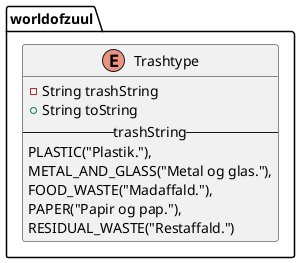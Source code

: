 @startuml
enum worldofzuul.Trashtype {
- String trashString
+ String toString
--trashString--
PLASTIC("Plastik."),
METAL_AND_GLASS("Metal og glas."),
FOOD_WASTE("Madaffald."),
PAPER("Papir og pap."),
RESIDUAL_WASTE("Restaffald.")
}
@enduml